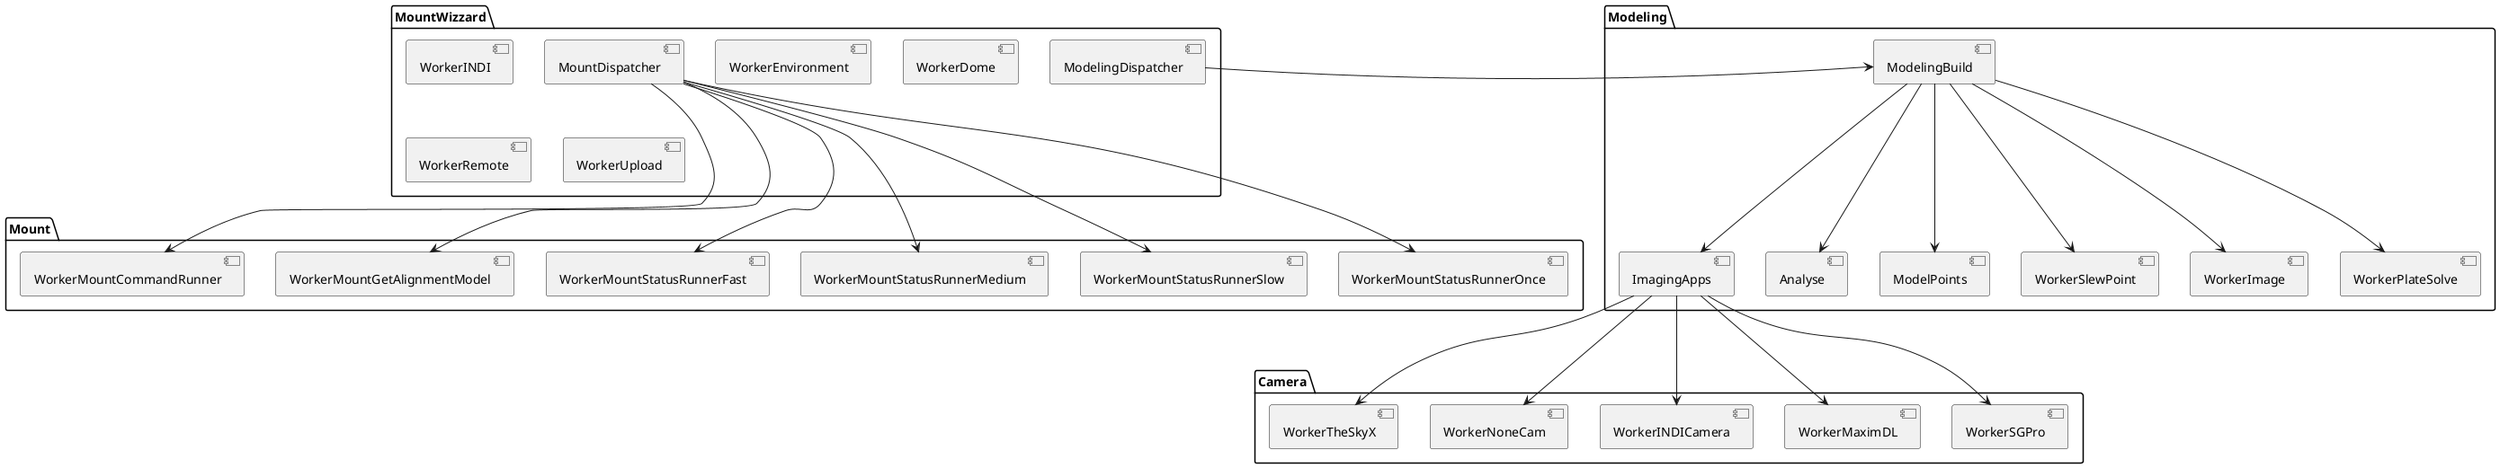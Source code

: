 @startuml

package "MountWizzard" {
[WorkerINDI]
[WorkerEnvironment]
[WorkerDome]
[WorkerRemote]
[WorkerUpload]
[ModelingDispatcher]
[MountDispatcher]
}

package "Mount" {
[MountDispatcher] ---> [WorkerMountCommandRunner]
[MountDispatcher] ---> [WorkerMountGetAlignmentModel]
[MountDispatcher] ---> [WorkerMountStatusRunnerFast]
[MountDispatcher] ---> [WorkerMountStatusRunnerMedium]
[MountDispatcher] ---> [WorkerMountStatusRunnerSlow]
[MountDispatcher] ---> [WorkerMountStatusRunnerOnce]
}

package "Modeling"{
[ModelingDispatcher] -> [ModelingBuild]
[ModelingBuild] ---> [ImagingApps]
[ModelingBuild] ---> [Analyse]
[ModelingBuild] ---> [ModelPoints]
[ModelingBuild] ---> [WorkerSlewPoint]
[ModelingBuild] ---> [WorkerImage]
[ModelingBuild] ---> [WorkerPlateSolve]
}

package "Camera"{
[ImagingApps] ---> [WorkerTheSkyX]
[ImagingApps] ---> [WorkerNoneCam]
[ImagingApps] ---> [WorkerINDICamera]
[ImagingApps] ---> [WorkerMaximDL]
[ImagingApps] ---> [WorkerSGPro]
}

@enduml